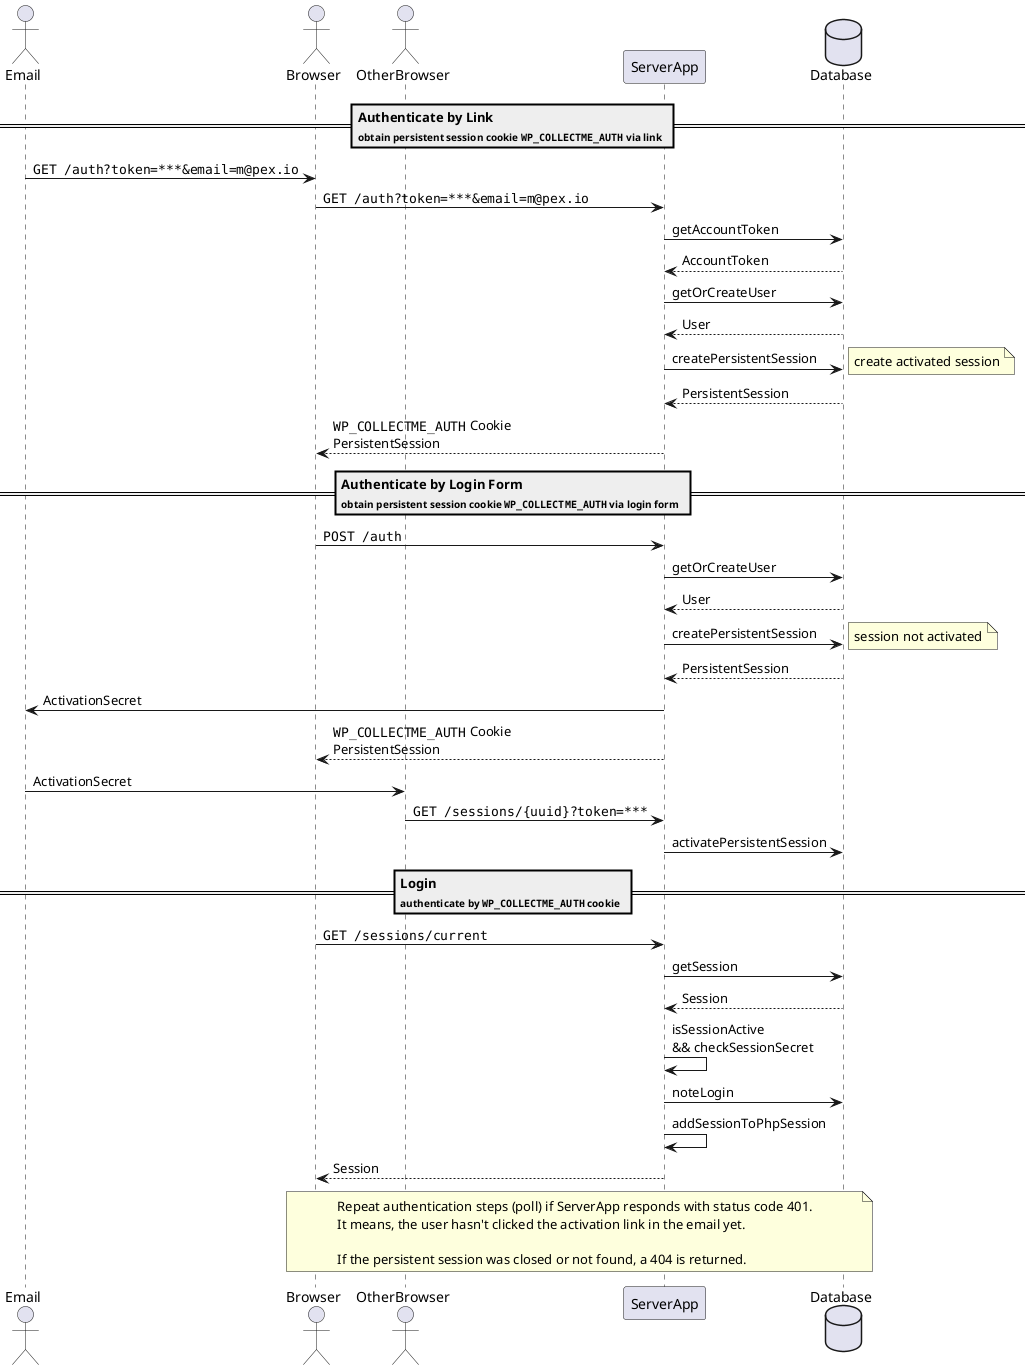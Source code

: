 @startuml
Actor Email
Actor Browser
Actor OtherBrowser
Participant ServerApp
Database Database


== Authenticate by Link\n<size:10>obtain persistent session cookie ""WP_COLLECTME_AUTH"" via link</size> ==
Email -> Browser : ""GET /auth?token=***&email=m@pex.io""
Browser -> ServerApp : ""GET /auth?token=***&email=m@pex.io""
ServerApp -> Database : getAccountToken
Database --> ServerApp : AccountToken
ServerApp -> Database  : getOrCreateUser
Database --> ServerApp : User
ServerApp -> Database  : createPersistentSession
note right: create activated session
Database --> ServerApp : PersistentSession
ServerApp --> Browser  : ""WP_COLLECTME_AUTH"" Cookie\nPersistentSession

== Authenticate by Login Form\n<size:10>obtain persistent session cookie ""WP_COLLECTME_AUTH"" via login form</size> ==
Browser -> ServerApp   : ""POST /auth""
ServerApp -> Database  : getOrCreateUser
Database --> ServerApp : User
ServerApp -> Database  : createPersistentSession
note right: session not activated
Database --> ServerApp : PersistentSession
ServerApp -> Email     : ActivationSecret
ServerApp --> Browser  : ""WP_COLLECTME_AUTH"" Cookie\nPersistentSession
Email -> OtherBrowser  : ActivationSecret
OtherBrowser -> ServerApp: ""GET /sessions/{uuid}?token=***""
ServerApp -> Database  : activatePersistentSession

== Login\n<size:10>authenticate by ""WP_COLLECTME_AUTH"" cookie</size> ==
Browser -> ServerApp : ""GET /sessions/current""
ServerApp -> Database : getSession
Database --> ServerApp : Session
ServerApp -> ServerApp : isSessionActive\n&& checkSessionSecret
ServerApp -> Database : noteLogin
ServerApp -> ServerApp : addSessionToPhpSession
ServerApp --> Browser : Session

note over Browser, Database
Repeat authentication steps (poll) if ServerApp responds with status code 401.
It means, the user hasn't clicked the activation link in the email yet.

If the persistent session was closed or not found, a 404 is returned.
end note
@enduml
